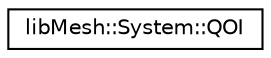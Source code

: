 digraph "类继承关系图"
{
 // INTERACTIVE_SVG=YES
  edge [fontname="Helvetica",fontsize="10",labelfontname="Helvetica",labelfontsize="10"];
  node [fontname="Helvetica",fontsize="10",shape=record];
  rankdir="LR";
  Node1 [label="libMesh::System::QOI",height=0.2,width=0.4,color="black", fillcolor="white", style="filled",URL="$classlibMesh_1_1System_1_1QOI.html",tooltip="Abstract base class to be used for quantities of interest. "];
}
